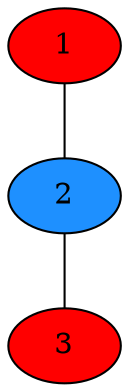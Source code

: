 graph {
    1 [style=filled, fillcolor = red];
    2 [style=filled, fillcolor = dodgerblue1];
    3 [style=filled, fillcolor = red];
1 -- 2;
2 -- 3;
}
